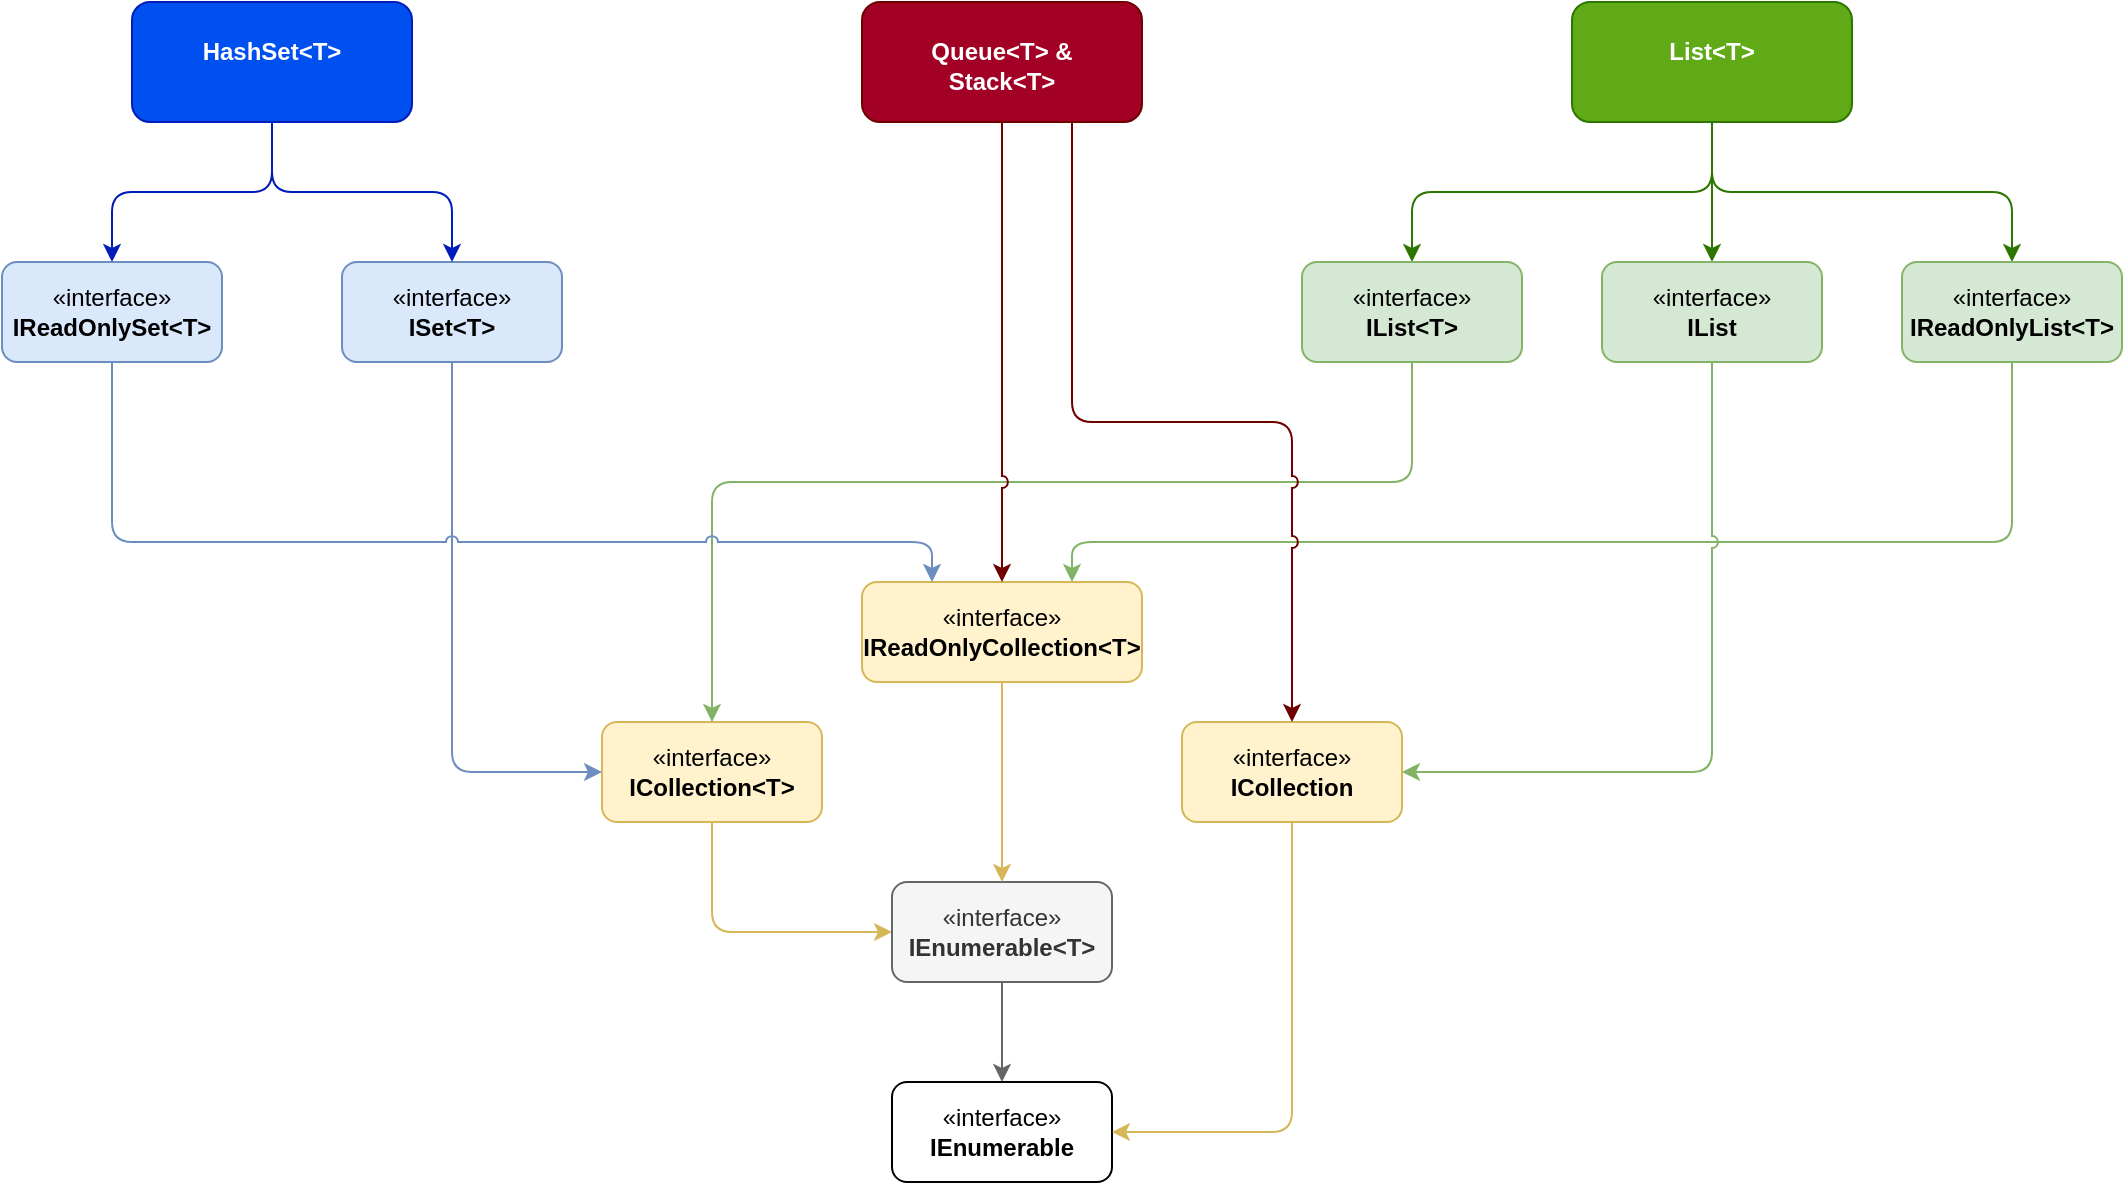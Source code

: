 <mxfile version="22.1.18" type="device">
  <diagram name="Page-1" id="I1dIZTDD022I6UR10ou6">
    <mxGraphModel dx="1434" dy="836" grid="1" gridSize="10" guides="1" tooltips="1" connect="1" arrows="1" fold="1" page="1" pageScale="1" pageWidth="1100" pageHeight="850" math="0" shadow="0">
      <root>
        <mxCell id="0" />
        <mxCell id="1" parent="0" />
        <mxCell id="ONy4V07uXNTlGu62D6Fs-8" style="edgeStyle=orthogonalEdgeStyle;rounded=1;orthogonalLoop=1;jettySize=auto;html=1;exitX=0.5;exitY=1;exitDx=0;exitDy=0;entryX=0.5;entryY=0;entryDx=0;entryDy=0;fillColor=#60a917;strokeColor=#2D7600;jumpStyle=arc;" parent="1" source="ONy4V07uXNTlGu62D6Fs-1" target="ONy4V07uXNTlGu62D6Fs-6" edge="1">
          <mxGeometry relative="1" as="geometry" />
        </mxCell>
        <mxCell id="ONy4V07uXNTlGu62D6Fs-16" style="edgeStyle=orthogonalEdgeStyle;rounded=1;orthogonalLoop=1;jettySize=auto;html=1;exitX=0.5;exitY=1;exitDx=0;exitDy=0;entryX=0.5;entryY=0;entryDx=0;entryDy=0;fillColor=#60a917;strokeColor=#2D7600;jumpStyle=arc;" parent="1" source="ONy4V07uXNTlGu62D6Fs-1" target="ONy4V07uXNTlGu62D6Fs-13" edge="1">
          <mxGeometry relative="1" as="geometry" />
        </mxCell>
        <mxCell id="ONy4V07uXNTlGu62D6Fs-50" style="edgeStyle=orthogonalEdgeStyle;rounded=1;orthogonalLoop=1;jettySize=auto;html=1;exitX=0.5;exitY=1;exitDx=0;exitDy=0;entryX=0.5;entryY=0;entryDx=0;entryDy=0;fillColor=#60a917;strokeColor=#2D7600;jumpStyle=arc;" parent="1" source="ONy4V07uXNTlGu62D6Fs-1" target="ONy4V07uXNTlGu62D6Fs-49" edge="1">
          <mxGeometry relative="1" as="geometry" />
        </mxCell>
        <mxCell id="ONy4V07uXNTlGu62D6Fs-1" value="&lt;p style=&quot;margin:0px;margin-top:4px;text-align:center;&quot;&gt;&lt;br&gt;&lt;b&gt;List&amp;lt;T&amp;gt;&lt;/b&gt;&lt;/p&gt;" style="verticalAlign=top;align=left;overflow=fill;fontSize=12;fontFamily=Helvetica;html=1;whiteSpace=wrap;rounded=1;fillColor=#60a917;fontColor=#ffffff;strokeColor=#2D7600;" parent="1" vertex="1">
          <mxGeometry x="805" y="40" width="140" height="60" as="geometry" />
        </mxCell>
        <mxCell id="ONy4V07uXNTlGu62D6Fs-12" style="edgeStyle=orthogonalEdgeStyle;rounded=1;orthogonalLoop=1;jettySize=auto;html=1;exitX=0.5;exitY=1;exitDx=0;exitDy=0;entryX=0;entryY=0.5;entryDx=0;entryDy=0;jumpStyle=arc;fillColor=#fff2cc;strokeColor=#d6b656;" parent="1" source="ONy4V07uXNTlGu62D6Fs-2" target="ONy4V07uXNTlGu62D6Fs-3" edge="1">
          <mxGeometry relative="1" as="geometry" />
        </mxCell>
        <mxCell id="ONy4V07uXNTlGu62D6Fs-2" value="«interface»&lt;br&gt;&lt;b&gt;ICollection&amp;lt;T&amp;gt;&lt;/b&gt;" style="html=1;whiteSpace=wrap;rounded=1;fillColor=#fff2cc;strokeColor=#d6b656;" parent="1" vertex="1">
          <mxGeometry x="320" y="400" width="110" height="50" as="geometry" />
        </mxCell>
        <mxCell id="ONy4V07uXNTlGu62D6Fs-11" style="edgeStyle=orthogonalEdgeStyle;rounded=1;orthogonalLoop=1;jettySize=auto;html=1;exitX=0.5;exitY=1;exitDx=0;exitDy=0;entryX=0.5;entryY=0;entryDx=0;entryDy=0;jumpStyle=arc;fillColor=#f5f5f5;strokeColor=#666666;" parent="1" source="ONy4V07uXNTlGu62D6Fs-3" target="ONy4V07uXNTlGu62D6Fs-4" edge="1">
          <mxGeometry relative="1" as="geometry" />
        </mxCell>
        <mxCell id="ONy4V07uXNTlGu62D6Fs-3" value="«interface»&lt;br&gt;&lt;b&gt;IEnumerable&amp;lt;T&amp;gt;&lt;/b&gt;" style="html=1;whiteSpace=wrap;rounded=1;fillColor=#f5f5f5;fontColor=#333333;strokeColor=#666666;" parent="1" vertex="1">
          <mxGeometry x="465" y="480" width="110" height="50" as="geometry" />
        </mxCell>
        <mxCell id="ONy4V07uXNTlGu62D6Fs-4" value="«interface»&lt;br&gt;&lt;b&gt;IEnumerable&lt;/b&gt;" style="html=1;whiteSpace=wrap;rounded=1;" parent="1" vertex="1">
          <mxGeometry x="465" y="580" width="110" height="50" as="geometry" />
        </mxCell>
        <mxCell id="ONy4V07uXNTlGu62D6Fs-10" style="edgeStyle=orthogonalEdgeStyle;rounded=1;orthogonalLoop=1;jettySize=auto;html=1;exitX=0.5;exitY=1;exitDx=0;exitDy=0;entryX=0.5;entryY=0;entryDx=0;entryDy=0;jumpStyle=arc;fillColor=#fff2cc;strokeColor=#d6b656;" parent="1" source="ONy4V07uXNTlGu62D6Fs-5" target="ONy4V07uXNTlGu62D6Fs-3" edge="1">
          <mxGeometry relative="1" as="geometry" />
        </mxCell>
        <mxCell id="ONy4V07uXNTlGu62D6Fs-5" value="«interface»&lt;br&gt;&lt;b&gt;IReadOnlyCollection&amp;lt;T&amp;gt;&lt;/b&gt;" style="html=1;whiteSpace=wrap;rounded=1;fillColor=#fff2cc;strokeColor=#d6b656;" parent="1" vertex="1">
          <mxGeometry x="450" y="330" width="140" height="50" as="geometry" />
        </mxCell>
        <mxCell id="ONy4V07uXNTlGu62D6Fs-29" style="edgeStyle=orthogonalEdgeStyle;rounded=1;orthogonalLoop=1;jettySize=auto;html=1;exitX=0.5;exitY=1;exitDx=0;exitDy=0;entryX=0.75;entryY=0;entryDx=0;entryDy=0;fillColor=#d5e8d4;strokeColor=#82b366;jumpStyle=arc;" parent="1" source="ONy4V07uXNTlGu62D6Fs-6" target="ONy4V07uXNTlGu62D6Fs-5" edge="1">
          <mxGeometry relative="1" as="geometry">
            <Array as="points">
              <mxPoint x="1025" y="310" />
              <mxPoint x="555" y="310" />
            </Array>
          </mxGeometry>
        </mxCell>
        <mxCell id="ONy4V07uXNTlGu62D6Fs-6" value="«interface»&lt;br&gt;&lt;b&gt;IReadOnlyList&amp;lt;T&amp;gt;&lt;/b&gt;" style="html=1;whiteSpace=wrap;rounded=1;fillColor=#d5e8d4;strokeColor=#82b366;" parent="1" vertex="1">
          <mxGeometry x="970" y="170" width="110" height="50" as="geometry" />
        </mxCell>
        <mxCell id="ONy4V07uXNTlGu62D6Fs-31" style="edgeStyle=orthogonalEdgeStyle;rounded=1;orthogonalLoop=1;jettySize=auto;html=1;exitX=0.5;exitY=1;exitDx=0;exitDy=0;entryX=0.5;entryY=0;entryDx=0;entryDy=0;fillColor=#d5e8d4;strokeColor=#82b366;jumpStyle=arc;" parent="1" source="ONy4V07uXNTlGu62D6Fs-13" target="ONy4V07uXNTlGu62D6Fs-2" edge="1">
          <mxGeometry relative="1" as="geometry">
            <Array as="points">
              <mxPoint x="725" y="280" />
              <mxPoint x="375" y="280" />
            </Array>
          </mxGeometry>
        </mxCell>
        <mxCell id="ONy4V07uXNTlGu62D6Fs-13" value="«interface»&lt;br&gt;&lt;b&gt;IList&amp;lt;T&amp;gt;&lt;/b&gt;" style="html=1;whiteSpace=wrap;rounded=1;fillColor=#d5e8d4;strokeColor=#82b366;" parent="1" vertex="1">
          <mxGeometry x="670" y="170" width="110" height="50" as="geometry" />
        </mxCell>
        <mxCell id="ONy4V07uXNTlGu62D6Fs-18" style="edgeStyle=orthogonalEdgeStyle;rounded=1;orthogonalLoop=1;jettySize=auto;html=1;exitX=0.5;exitY=1;exitDx=0;exitDy=0;entryX=1;entryY=0.5;entryDx=0;entryDy=0;jumpStyle=arc;fillColor=#fff2cc;strokeColor=#d6b656;" parent="1" source="ONy4V07uXNTlGu62D6Fs-14" target="ONy4V07uXNTlGu62D6Fs-4" edge="1">
          <mxGeometry relative="1" as="geometry" />
        </mxCell>
        <mxCell id="ONy4V07uXNTlGu62D6Fs-14" value="«interface»&lt;br&gt;&lt;b&gt;ICollection&lt;/b&gt;" style="html=1;whiteSpace=wrap;rounded=1;fillColor=#fff2cc;strokeColor=#d6b656;" parent="1" vertex="1">
          <mxGeometry x="610" y="400" width="110" height="50" as="geometry" />
        </mxCell>
        <mxCell id="ONy4V07uXNTlGu62D6Fs-30" style="edgeStyle=orthogonalEdgeStyle;rounded=1;orthogonalLoop=1;jettySize=auto;html=1;exitX=0.5;exitY=1;exitDx=0;exitDy=0;entryX=0;entryY=0.5;entryDx=0;entryDy=0;jumpStyle=arc;fillColor=#dae8fc;strokeColor=#6c8ebf;" parent="1" source="ONy4V07uXNTlGu62D6Fs-19" target="ONy4V07uXNTlGu62D6Fs-2" edge="1">
          <mxGeometry relative="1" as="geometry" />
        </mxCell>
        <mxCell id="ONy4V07uXNTlGu62D6Fs-19" value="«interface»&lt;br&gt;&lt;b&gt;ISet&amp;lt;T&amp;gt;&lt;/b&gt;" style="html=1;whiteSpace=wrap;rounded=1;fillColor=#dae8fc;strokeColor=#6c8ebf;" parent="1" vertex="1">
          <mxGeometry x="190" y="170" width="110" height="50" as="geometry" />
        </mxCell>
        <mxCell id="ONy4V07uXNTlGu62D6Fs-22" style="edgeStyle=orthogonalEdgeStyle;rounded=1;orthogonalLoop=1;jettySize=auto;html=1;exitX=0.5;exitY=1;exitDx=0;exitDy=0;entryX=0.5;entryY=0;entryDx=0;entryDy=0;fillColor=#0050ef;strokeColor=#001DBC;jumpStyle=arc;" parent="1" source="ONy4V07uXNTlGu62D6Fs-21" target="ONy4V07uXNTlGu62D6Fs-19" edge="1">
          <mxGeometry relative="1" as="geometry" />
        </mxCell>
        <mxCell id="ONy4V07uXNTlGu62D6Fs-26" style="edgeStyle=orthogonalEdgeStyle;rounded=1;orthogonalLoop=1;jettySize=auto;html=1;exitX=0.5;exitY=1;exitDx=0;exitDy=0;entryX=0.5;entryY=0;entryDx=0;entryDy=0;fillColor=#0050ef;strokeColor=#001DBC;jumpStyle=arc;" parent="1" source="ONy4V07uXNTlGu62D6Fs-21" target="ONy4V07uXNTlGu62D6Fs-25" edge="1">
          <mxGeometry relative="1" as="geometry" />
        </mxCell>
        <mxCell id="ONy4V07uXNTlGu62D6Fs-21" value="&lt;p style=&quot;margin:0px;margin-top:4px;text-align:center;&quot;&gt;&lt;br&gt;&lt;b&gt;HashSet&amp;lt;T&amp;gt;&lt;/b&gt;&lt;/p&gt;" style="verticalAlign=top;align=left;overflow=fill;fontSize=12;fontFamily=Helvetica;html=1;whiteSpace=wrap;rounded=1;fillColor=#0050ef;strokeColor=#001DBC;fontColor=#ffffff;" parent="1" vertex="1">
          <mxGeometry x="85" y="40" width="140" height="60" as="geometry" />
        </mxCell>
        <mxCell id="ONy4V07uXNTlGu62D6Fs-27" style="edgeStyle=orthogonalEdgeStyle;rounded=1;orthogonalLoop=1;jettySize=auto;html=1;exitX=0.5;exitY=1;exitDx=0;exitDy=0;entryX=0.25;entryY=0;entryDx=0;entryDy=0;fillColor=#dae8fc;strokeColor=#6c8ebf;jumpStyle=arc;" parent="1" target="ONy4V07uXNTlGu62D6Fs-5" edge="1">
          <mxGeometry relative="1" as="geometry">
            <Array as="points">
              <mxPoint x="75" y="310" />
              <mxPoint x="485" y="310" />
            </Array>
            <mxPoint x="75" y="220" as="sourcePoint" />
            <mxPoint x="493.5" y="330" as="targetPoint" />
          </mxGeometry>
        </mxCell>
        <mxCell id="ONy4V07uXNTlGu62D6Fs-25" value="«interface»&lt;br&gt;&lt;b&gt;IReadOnlySet&amp;lt;T&amp;gt;&lt;/b&gt;" style="html=1;whiteSpace=wrap;rounded=1;fillColor=#dae8fc;strokeColor=#6c8ebf;" parent="1" vertex="1">
          <mxGeometry x="20" y="170" width="110" height="50" as="geometry" />
        </mxCell>
        <mxCell id="ONy4V07uXNTlGu62D6Fs-45" style="edgeStyle=orthogonalEdgeStyle;rounded=1;orthogonalLoop=1;jettySize=auto;html=1;exitX=0.5;exitY=1;exitDx=0;exitDy=0;entryX=0.5;entryY=0;entryDx=0;entryDy=0;fillColor=#a20025;strokeColor=#6F0000;jumpStyle=arc;" parent="1" source="ONy4V07uXNTlGu62D6Fs-44" target="ONy4V07uXNTlGu62D6Fs-5" edge="1">
          <mxGeometry relative="1" as="geometry" />
        </mxCell>
        <mxCell id="ONy4V07uXNTlGu62D6Fs-47" style="edgeStyle=orthogonalEdgeStyle;rounded=1;orthogonalLoop=1;jettySize=auto;html=1;exitX=0.75;exitY=1;exitDx=0;exitDy=0;entryX=0.5;entryY=0;entryDx=0;entryDy=0;fillColor=#a20025;strokeColor=#6F0000;jumpStyle=arc;" parent="1" source="ONy4V07uXNTlGu62D6Fs-44" target="ONy4V07uXNTlGu62D6Fs-14" edge="1">
          <mxGeometry relative="1" as="geometry" />
        </mxCell>
        <mxCell id="ONy4V07uXNTlGu62D6Fs-44" value="&lt;p style=&quot;margin:0px;margin-top:4px;text-align:center;&quot;&gt;&lt;br&gt;&lt;b&gt;Queue&amp;lt;T&amp;gt; &amp;amp;&lt;br&gt;Stack&amp;lt;T&amp;gt;&lt;/b&gt;&lt;/p&gt;" style="verticalAlign=top;align=left;overflow=fill;fontSize=12;fontFamily=Helvetica;html=1;whiteSpace=wrap;rounded=1;fillColor=#a20025;fontColor=#ffffff;strokeColor=#6F0000;" parent="1" vertex="1">
          <mxGeometry x="450" y="40" width="140" height="60" as="geometry" />
        </mxCell>
        <mxCell id="ONy4V07uXNTlGu62D6Fs-51" style="edgeStyle=orthogonalEdgeStyle;rounded=1;orthogonalLoop=1;jettySize=auto;html=1;exitX=0.5;exitY=1;exitDx=0;exitDy=0;entryX=1;entryY=0.5;entryDx=0;entryDy=0;fillColor=#d5e8d4;strokeColor=#82b366;jumpStyle=arc;" parent="1" source="ONy4V07uXNTlGu62D6Fs-49" target="ONy4V07uXNTlGu62D6Fs-14" edge="1">
          <mxGeometry relative="1" as="geometry" />
        </mxCell>
        <mxCell id="ONy4V07uXNTlGu62D6Fs-49" value="«interface»&lt;br&gt;&lt;b&gt;IList&lt;/b&gt;" style="html=1;whiteSpace=wrap;rounded=1;fillColor=#d5e8d4;strokeColor=#82b366;" parent="1" vertex="1">
          <mxGeometry x="820" y="170" width="110" height="50" as="geometry" />
        </mxCell>
      </root>
    </mxGraphModel>
  </diagram>
</mxfile>
